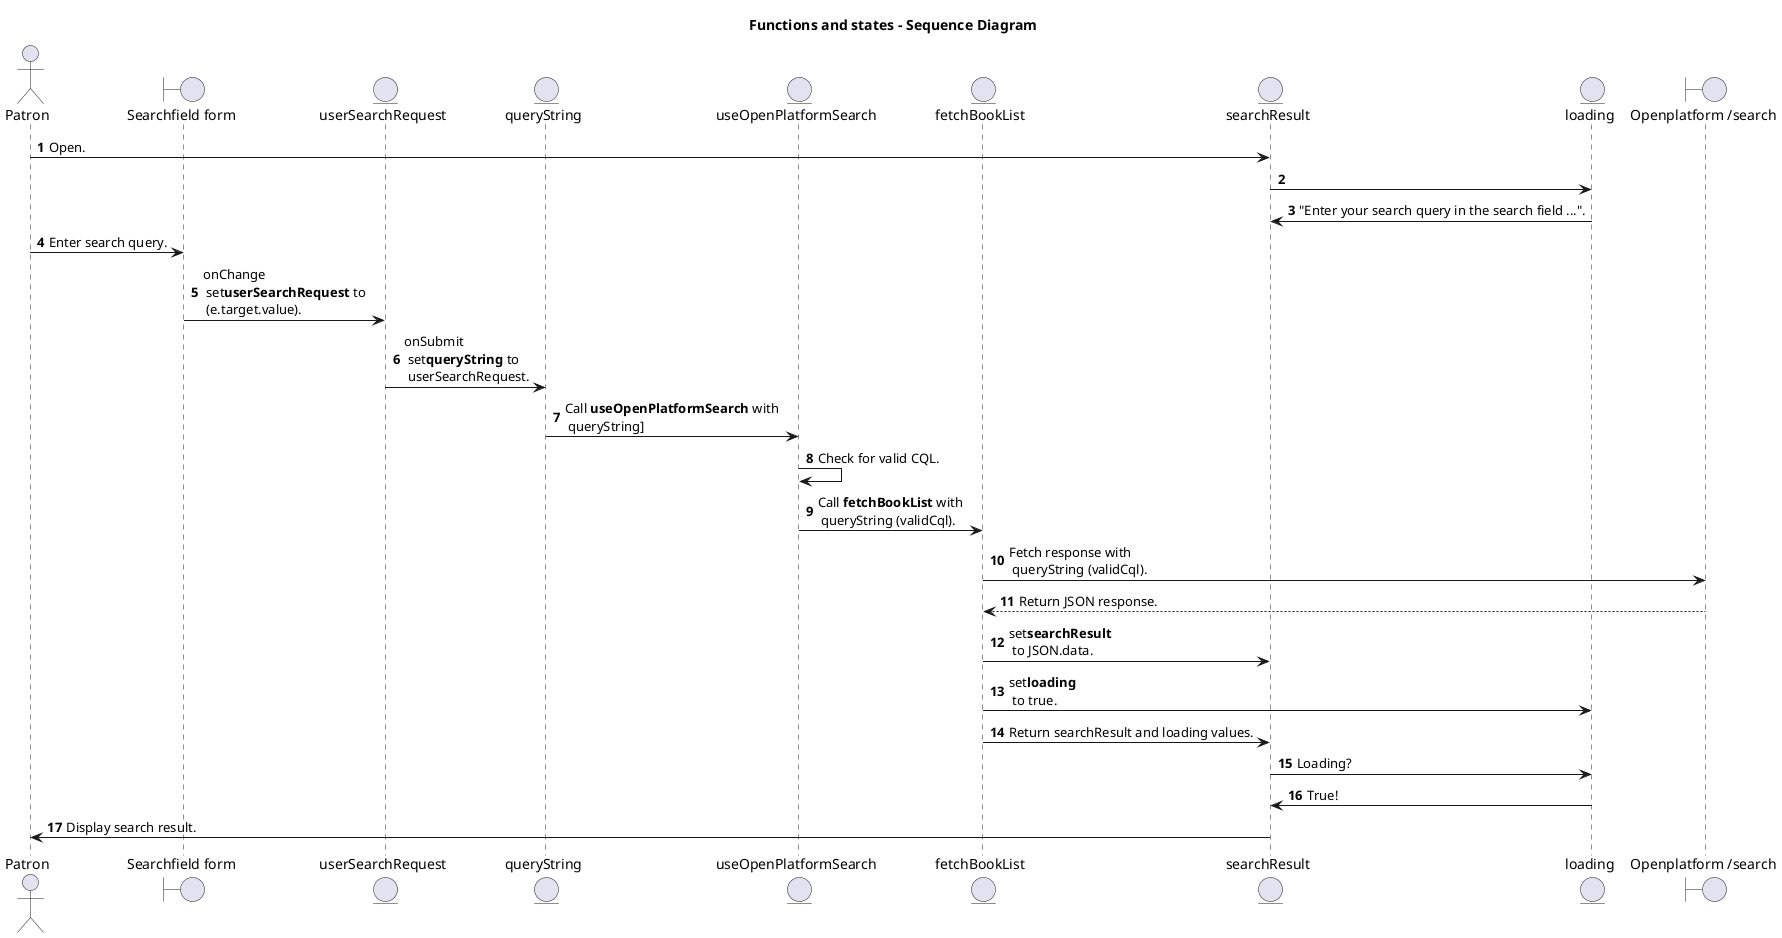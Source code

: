 @startuml

autonumber

title "Functions and states - Sequence Diagram"

actor Patron as patron
boundary "Searchfield form" as searchfield
entity userSearchRequest
entity queryString
entity useOpenPlatformSearch
entity fetchBookList
entity searchResult
entity loading
boundary "Openplatform /search" as openplatform

patron -> searchResult: Open.
searchResult -> loading: 
loading -> searchResult: "Enter your search query in the search field ...".
patron -> searchfield: Enter search query.
searchfield -> userSearchRequest: onChange \n set**userSearchRequest** to \n (e.target.value).
userSearchRequest -> queryString: onSubmit \n set**queryString** to \n userSearchRequest.
queryString -> useOpenPlatformSearch: Call **useOpenPlatformSearch** with \n queryString]
useOpenPlatformSearch -> useOpenPlatformSearch: Check for valid CQL.
useOpenPlatformSearch -> fetchBookList: Call **fetchBookList** with \n queryString (validCql).
fetchBookList -> openplatform: Fetch response with \n queryString (validCql).
fetchBookList <-- openplatform: Return JSON response.
fetchBookList -> searchResult: set**searchResult** \n to JSON.data.
fetchBookList -> loading: set**loading** \n to true.
fetchBookList -> searchResult: Return searchResult and loading values.
searchResult -> loading: Loading?
loading -> searchResult: True!
searchResult -> patron: Display search result.

@enduml
